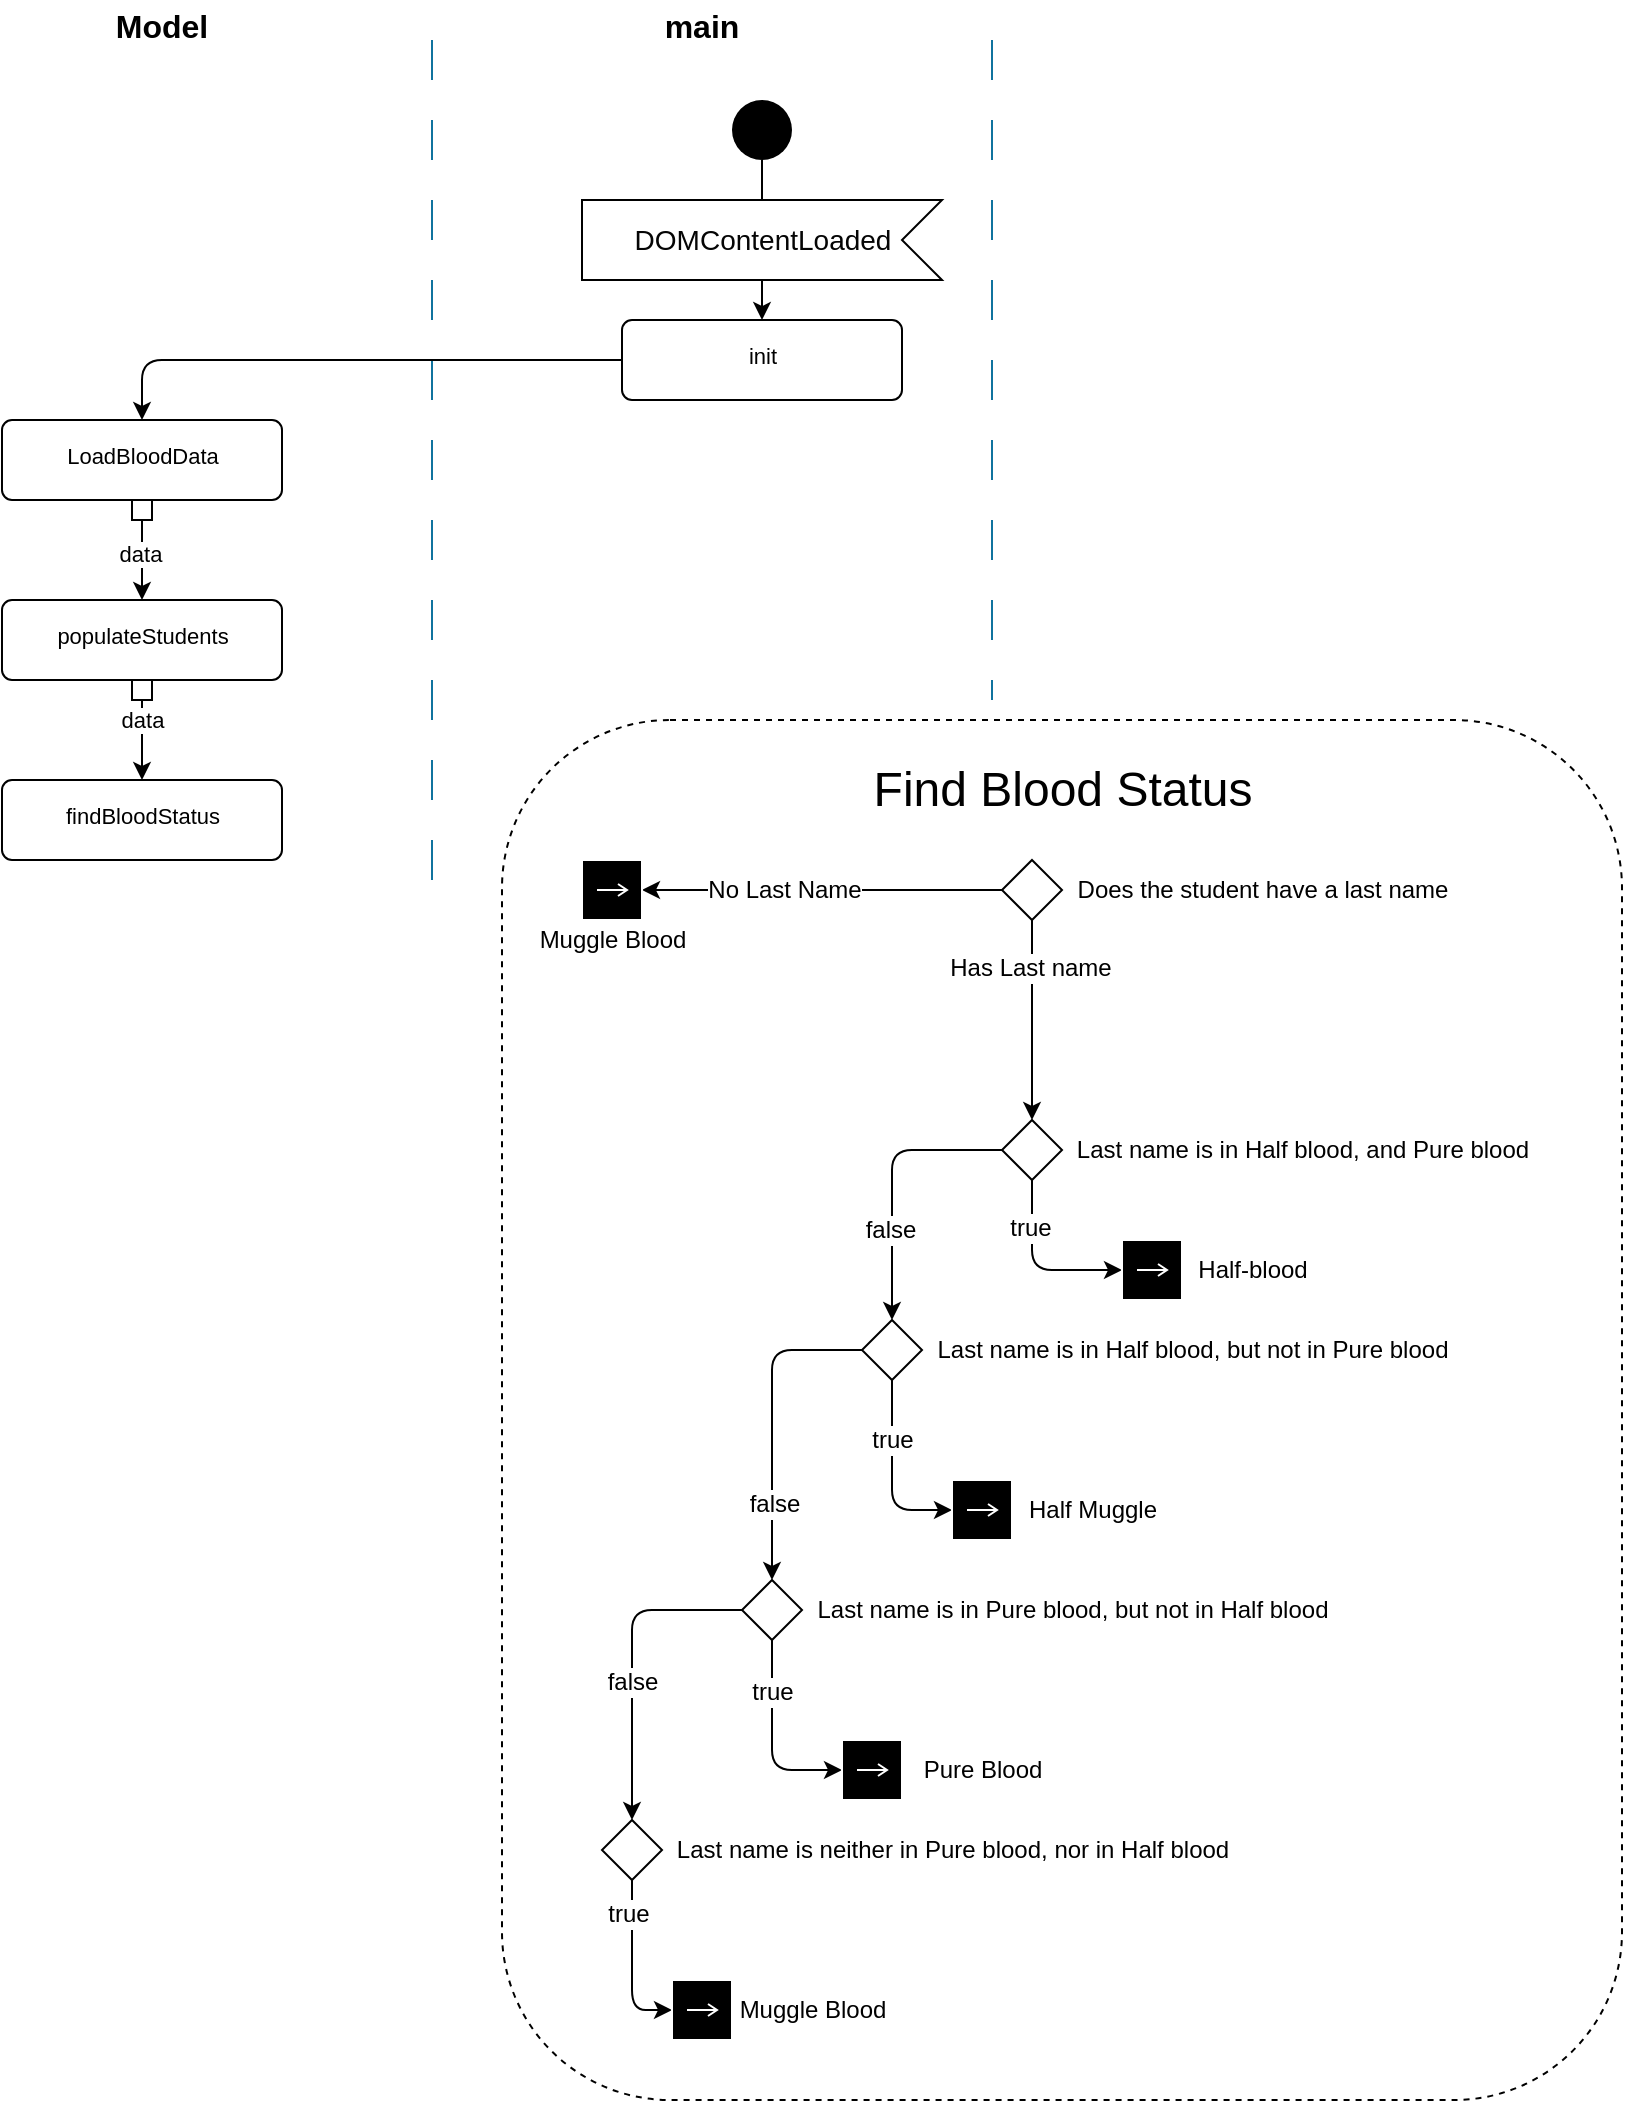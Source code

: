 <mxfile>
    <diagram id="LOGTFjPnKAOBGnCsJvbx" name="Page-1">
        <mxGraphModel dx="1244" dy="839" grid="1" gridSize="10" guides="1" tooltips="1" connect="1" arrows="1" fold="1" page="1" pageScale="1" pageWidth="850" pageHeight="1100" math="0" shadow="0">
            <root>
                <mxCell id="0"/>
                <mxCell id="1" parent="0"/>
                <mxCell id="2" style="edgeStyle=none;html=1;entryX=0.5;entryY=0;entryDx=0;entryDy=0;fontSize=16;startArrow=none;" edge="1" parent="1" source="36" target="12">
                    <mxGeometry relative="1" as="geometry"/>
                </mxCell>
                <mxCell id="3" value="" style="ellipse;fillColor=#000000;strokeColor=none;" vertex="1" parent="1">
                    <mxGeometry x="395" y="70" width="30" height="30" as="geometry"/>
                </mxCell>
                <mxCell id="4" value="" style="line;strokeWidth=1;direction=south;html=1;dashed=1;dashPattern=20 20;fillColor=#b1ddf0;strokeColor=#10739e;" vertex="1" parent="1">
                    <mxGeometry x="240" y="40" width="10" height="430" as="geometry"/>
                </mxCell>
                <mxCell id="5" value="Model" style="text;align=center;fontSize=16;fontStyle=1;spacing=-1;" vertex="1" parent="1">
                    <mxGeometry x="80" y="20" width="60" height="20" as="geometry"/>
                </mxCell>
                <mxCell id="6" value="main" style="text;align=center;fontSize=16;fontStyle=1;spacing=-1;" vertex="1" parent="1">
                    <mxGeometry x="350" y="20" width="60" height="20" as="geometry"/>
                </mxCell>
                <mxCell id="7" value="" style="line;strokeWidth=1;direction=south;html=1;dashed=1;dashPattern=20 20;fillColor=#b1ddf0;strokeColor=#10739e;" vertex="1" parent="1">
                    <mxGeometry x="520" y="40" width="10" height="330" as="geometry"/>
                </mxCell>
                <mxCell id="12" value="&lt;font style=&quot;font-size: 11px&quot;&gt;init&lt;/font&gt;" style="html=1;align=center;verticalAlign=top;rounded=1;absoluteArcSize=1;arcSize=10;dashed=0;fontSize=16;" vertex="1" parent="1">
                    <mxGeometry x="340" y="180" width="140" height="40" as="geometry"/>
                </mxCell>
                <mxCell id="90" style="edgeStyle=none;html=1;entryX=0.5;entryY=0;entryDx=0;entryDy=0;startArrow=none;" edge="1" parent="1" source="94" target="20">
                    <mxGeometry relative="1" as="geometry"/>
                </mxCell>
                <mxCell id="96" value="data" style="edgeLabel;html=1;align=center;verticalAlign=middle;resizable=0;points=[];" vertex="1" connectable="0" parent="90">
                    <mxGeometry x="-0.147" y="-1" relative="1" as="geometry">
                        <mxPoint as="offset"/>
                    </mxGeometry>
                </mxCell>
                <mxCell id="14" value="&lt;font style=&quot;font-size: 11px&quot;&gt;LoadBloodData&lt;/font&gt;" style="html=1;align=center;verticalAlign=top;rounded=1;absoluteArcSize=1;arcSize=10;dashed=0;fontSize=16;" vertex="1" parent="1">
                    <mxGeometry x="30" y="230" width="140" height="40" as="geometry"/>
                </mxCell>
                <mxCell id="15" style="edgeStyle=none;html=1;entryX=0.5;entryY=0;entryDx=0;entryDy=0;fontSize=16;" edge="1" parent="1" source="12" target="14">
                    <mxGeometry relative="1" as="geometry">
                        <mxPoint x="880" y="180.0" as="sourcePoint"/>
                        <mxPoint x="100" y="250" as="targetPoint"/>
                        <Array as="points">
                            <mxPoint x="100" y="200"/>
                        </Array>
                    </mxGeometry>
                </mxCell>
                <mxCell id="93" style="edgeStyle=none;html=1;entryX=0.5;entryY=0;entryDx=0;entryDy=0;startArrow=none;" edge="1" parent="1" source="98" target="92">
                    <mxGeometry relative="1" as="geometry"/>
                </mxCell>
                <mxCell id="97" value="data" style="edgeLabel;html=1;align=center;verticalAlign=middle;resizable=0;points=[];" vertex="1" connectable="0" parent="93">
                    <mxGeometry x="0.104" y="-2" relative="1" as="geometry">
                        <mxPoint x="2" y="-12" as="offset"/>
                    </mxGeometry>
                </mxCell>
                <mxCell id="20" value="&lt;font style=&quot;font-size: 11px&quot;&gt;populateStudents&lt;/font&gt;" style="html=1;align=center;verticalAlign=top;rounded=1;absoluteArcSize=1;arcSize=10;dashed=0;fontSize=16;" vertex="1" parent="1">
                    <mxGeometry x="30" y="320" width="140" height="40" as="geometry"/>
                </mxCell>
                <mxCell id="36" value="DOMContentLoaded" style="html=1;shape=mxgraph.infographic.ribbonSimple;notch1=20;notch2=0;align=center;verticalAlign=middle;fontSize=14;fontStyle=0;flipH=1;fillColor=#FFFFFF;fontColor=#050505;" vertex="1" parent="1">
                    <mxGeometry x="320" y="120" width="180" height="40" as="geometry"/>
                </mxCell>
                <mxCell id="37" value="" style="edgeStyle=none;html=1;entryX=0;entryY=0;entryDx=90;entryDy=0;fontSize=16;endArrow=none;entryPerimeter=0;" edge="1" parent="1" source="3" target="36">
                    <mxGeometry relative="1" as="geometry">
                        <mxPoint x="375" y="100" as="sourcePoint"/>
                        <mxPoint x="375" y="230" as="targetPoint"/>
                    </mxGeometry>
                </mxCell>
                <mxCell id="92" value="&lt;font style=&quot;font-size: 11px&quot;&gt;findBloodStatus&lt;/font&gt;" style="html=1;align=center;verticalAlign=top;rounded=1;absoluteArcSize=1;arcSize=10;dashed=0;fontSize=16;" vertex="1" parent="1">
                    <mxGeometry x="30" y="410" width="140" height="40" as="geometry"/>
                </mxCell>
                <mxCell id="94" value="" style="fillColor=#ffffff;strokeColor=#000000;fontSize=11;" vertex="1" parent="1">
                    <mxGeometry x="95" y="270" width="10" height="10" as="geometry"/>
                </mxCell>
                <mxCell id="95" value="" style="edgeStyle=none;html=1;entryX=0.5;entryY=0;entryDx=0;entryDy=0;endArrow=none;" edge="1" parent="1" source="14" target="94">
                    <mxGeometry relative="1" as="geometry">
                        <mxPoint x="100" y="270" as="sourcePoint"/>
                        <mxPoint x="100" y="320" as="targetPoint"/>
                    </mxGeometry>
                </mxCell>
                <mxCell id="98" value="" style="fillColor=#ffffff;strokeColor=#000000;fontSize=11;" vertex="1" parent="1">
                    <mxGeometry x="95" y="360" width="10" height="10" as="geometry"/>
                </mxCell>
                <mxCell id="99" value="" style="edgeStyle=none;html=1;entryX=0.5;entryY=0;entryDx=0;entryDy=0;endArrow=none;" edge="1" parent="1" source="20" target="98">
                    <mxGeometry relative="1" as="geometry">
                        <mxPoint x="100" y="360" as="sourcePoint"/>
                        <mxPoint x="100" y="410" as="targetPoint"/>
                    </mxGeometry>
                </mxCell>
                <mxCell id="101" value="" style="whiteSpace=wrap;html=1;dashed=1;fillColor=none;rounded=1;glass=0;allowArrows=0;connectable=0;recursiveResize=0;pointerEvents=0;" vertex="1" parent="1">
                    <mxGeometry x="280" y="380" width="560" height="690" as="geometry"/>
                </mxCell>
                <mxCell id="102" value="Find Blood Status" style="text;html=1;align=center;verticalAlign=middle;resizable=0;points=[];autosize=1;strokeColor=none;fillColor=none;fontSize=24;" vertex="1" parent="1">
                    <mxGeometry x="460" y="400" width="200" height="30" as="geometry"/>
                </mxCell>
                <mxCell id="105" style="edgeStyle=none;html=1;fontSize=24;entryX=0.5;entryY=0;entryDx=0;entryDy=0;" edge="1" parent="1" source="103" target="111">
                    <mxGeometry relative="1" as="geometry">
                        <mxPoint x="545" y="630" as="targetPoint"/>
                    </mxGeometry>
                </mxCell>
                <mxCell id="106" value="Has Last name" style="edgeLabel;html=1;align=center;verticalAlign=middle;resizable=0;points=[];fontSize=12;" vertex="1" connectable="0" parent="105">
                    <mxGeometry x="-0.527" y="-1" relative="1" as="geometry">
                        <mxPoint as="offset"/>
                    </mxGeometry>
                </mxCell>
                <mxCell id="107" style="edgeStyle=none;html=1;fontSize=12;entryX=1;entryY=0.5;entryDx=0;entryDy=0;" edge="1" parent="1" source="103" target="109">
                    <mxGeometry relative="1" as="geometry">
                        <mxPoint x="350" y="465" as="targetPoint"/>
                    </mxGeometry>
                </mxCell>
                <mxCell id="108" value="No Last Name" style="edgeLabel;html=1;align=center;verticalAlign=middle;resizable=0;points=[];fontSize=12;" vertex="1" connectable="0" parent="107">
                    <mxGeometry x="0.618" relative="1" as="geometry">
                        <mxPoint x="36" as="offset"/>
                    </mxGeometry>
                </mxCell>
                <mxCell id="103" value="" style="rhombus;rounded=0;glass=0;pointerEvents=0;fontSize=24;fillColor=default;" vertex="1" parent="1">
                    <mxGeometry x="530" y="450" width="30" height="30" as="geometry"/>
                </mxCell>
                <mxCell id="109" value="" style="shape=mxgraph.uml25.inputPin;html=1;points=[[0,0.5],[1,0.5]];strokeColor=#ffffff;fillColor=#000000;flipH=1;rounded=0;glass=0;pointerEvents=0;fontSize=12;" vertex="1" parent="1">
                    <mxGeometry x="320" y="450" width="30" height="30" as="geometry"/>
                </mxCell>
                <mxCell id="110" value="Muggle Blood" style="text;html=1;align=center;verticalAlign=middle;resizable=0;points=[];autosize=1;strokeColor=none;fillColor=none;fontSize=12;" vertex="1" parent="1">
                    <mxGeometry x="290" y="480" width="90" height="20" as="geometry"/>
                </mxCell>
                <mxCell id="115" style="edgeStyle=none;html=1;exitX=0.5;exitY=1;exitDx=0;exitDy=0;fontSize=12;entryX=0;entryY=0.5;entryDx=0;entryDy=0;" edge="1" parent="1" source="111" target="114">
                    <mxGeometry relative="1" as="geometry">
                        <mxPoint x="544.762" y="640" as="targetPoint"/>
                        <Array as="points">
                            <mxPoint x="545" y="655"/>
                        </Array>
                    </mxGeometry>
                </mxCell>
                <mxCell id="117" value="true" style="edgeLabel;html=1;align=center;verticalAlign=middle;resizable=0;points=[];fontSize=12;" vertex="1" connectable="0" parent="115">
                    <mxGeometry x="-0.462" y="-1" relative="1" as="geometry">
                        <mxPoint as="offset"/>
                    </mxGeometry>
                </mxCell>
                <mxCell id="119" style="edgeStyle=none;html=1;entryX=0.5;entryY=0;entryDx=0;entryDy=0;fontSize=12;" edge="1" parent="1" source="111" target="118">
                    <mxGeometry relative="1" as="geometry">
                        <Array as="points">
                            <mxPoint x="475" y="595"/>
                        </Array>
                    </mxGeometry>
                </mxCell>
                <mxCell id="127" value="false" style="edgeLabel;html=1;align=center;verticalAlign=middle;resizable=0;points=[];fontSize=12;" vertex="1" connectable="0" parent="119">
                    <mxGeometry x="0.353" y="-1" relative="1" as="geometry">
                        <mxPoint as="offset"/>
                    </mxGeometry>
                </mxCell>
                <mxCell id="111" value="" style="rhombus;rounded=0;glass=0;pointerEvents=0;fontSize=12;fillColor=default;" vertex="1" parent="1">
                    <mxGeometry x="530" y="580" width="30" height="30" as="geometry"/>
                </mxCell>
                <mxCell id="112" value="Does the student have a last name" style="text;html=1;align=center;verticalAlign=middle;resizable=0;points=[];autosize=1;strokeColor=none;fillColor=none;fontSize=12;" vertex="1" parent="1">
                    <mxGeometry x="560" y="455" width="200" height="20" as="geometry"/>
                </mxCell>
                <mxCell id="113" value="Last name is in Half blood, and Pure blood" style="text;html=1;align=center;verticalAlign=middle;resizable=0;points=[];autosize=1;strokeColor=none;fillColor=none;fontSize=12;" vertex="1" parent="1">
                    <mxGeometry x="560" y="585" width="240" height="20" as="geometry"/>
                </mxCell>
                <mxCell id="114" value="" style="shape=mxgraph.uml25.inputPin;html=1;points=[[0,0.5],[1,0.5]];strokeColor=#ffffff;fillColor=#000000;flipH=1;rounded=0;glass=0;pointerEvents=0;fontSize=12;" vertex="1" parent="1">
                    <mxGeometry x="590" y="640" width="30" height="30" as="geometry"/>
                </mxCell>
                <mxCell id="116" value="Half-blood" style="text;html=1;align=center;verticalAlign=middle;resizable=0;points=[];autosize=1;strokeColor=none;fillColor=none;fontSize=12;" vertex="1" parent="1">
                    <mxGeometry x="620" y="645" width="70" height="20" as="geometry"/>
                </mxCell>
                <mxCell id="123" value="true" style="edgeStyle=none;html=1;entryX=0;entryY=0.5;entryDx=0;entryDy=0;fontSize=12;" edge="1" parent="1" source="118" target="121">
                    <mxGeometry x="-0.368" relative="1" as="geometry">
                        <Array as="points">
                            <mxPoint x="475" y="775"/>
                        </Array>
                        <mxPoint as="offset"/>
                    </mxGeometry>
                </mxCell>
                <mxCell id="125" style="edgeStyle=none;html=1;entryX=0.5;entryY=0;entryDx=0;entryDy=0;fontSize=12;" edge="1" parent="1" source="118" target="124">
                    <mxGeometry relative="1" as="geometry">
                        <Array as="points">
                            <mxPoint x="415" y="695"/>
                        </Array>
                    </mxGeometry>
                </mxCell>
                <mxCell id="126" value="false" style="edgeLabel;html=1;align=center;verticalAlign=middle;resizable=0;points=[];fontSize=12;" vertex="1" connectable="0" parent="125">
                    <mxGeometry x="0.521" y="1" relative="1" as="geometry">
                        <mxPoint as="offset"/>
                    </mxGeometry>
                </mxCell>
                <mxCell id="118" value="" style="rhombus;rounded=0;glass=0;pointerEvents=0;fontSize=12;fillColor=default;" vertex="1" parent="1">
                    <mxGeometry x="460" y="680" width="30" height="30" as="geometry"/>
                </mxCell>
                <mxCell id="120" value="Last name is in Half blood, but not in Pure blood" style="text;html=1;align=center;verticalAlign=middle;resizable=0;points=[];autosize=1;strokeColor=none;fillColor=none;fontSize=12;" vertex="1" parent="1">
                    <mxGeometry x="490" y="685" width="270" height="20" as="geometry"/>
                </mxCell>
                <mxCell id="121" value="" style="shape=mxgraph.uml25.inputPin;html=1;points=[[0,0.5],[1,0.5]];strokeColor=#ffffff;fillColor=#000000;flipH=1;rounded=0;glass=0;pointerEvents=0;fontSize=12;" vertex="1" parent="1">
                    <mxGeometry x="505" y="760" width="30" height="30" as="geometry"/>
                </mxCell>
                <mxCell id="122" value="Half Muggle" style="text;html=1;align=center;verticalAlign=middle;resizable=0;points=[];autosize=1;strokeColor=none;fillColor=none;fontSize=12;" vertex="1" parent="1">
                    <mxGeometry x="535" y="765" width="80" height="20" as="geometry"/>
                </mxCell>
                <mxCell id="131" style="edgeStyle=none;html=1;entryX=0;entryY=0.5;entryDx=0;entryDy=0;fontSize=12;" edge="1" parent="1" source="124" target="129">
                    <mxGeometry relative="1" as="geometry">
                        <Array as="points">
                            <mxPoint x="415" y="905"/>
                        </Array>
                    </mxGeometry>
                </mxCell>
                <mxCell id="132" value="true" style="edgeLabel;html=1;align=center;verticalAlign=middle;resizable=0;points=[];fontSize=12;" vertex="1" connectable="0" parent="131">
                    <mxGeometry x="-0.491" relative="1" as="geometry">
                        <mxPoint as="offset"/>
                    </mxGeometry>
                </mxCell>
                <mxCell id="134" style="edgeStyle=none;html=1;entryX=0.5;entryY=0;entryDx=0;entryDy=0;fontSize=12;" edge="1" parent="1" source="124" target="133">
                    <mxGeometry relative="1" as="geometry">
                        <Array as="points">
                            <mxPoint x="345" y="825"/>
                        </Array>
                    </mxGeometry>
                </mxCell>
                <mxCell id="135" value="false" style="edgeLabel;html=1;align=center;verticalAlign=middle;resizable=0;points=[];fontSize=12;" vertex="1" connectable="0" parent="134">
                    <mxGeometry x="0.134" relative="1" as="geometry">
                        <mxPoint as="offset"/>
                    </mxGeometry>
                </mxCell>
                <mxCell id="124" value="" style="rhombus;rounded=0;glass=0;pointerEvents=0;fontSize=12;fillColor=default;" vertex="1" parent="1">
                    <mxGeometry x="400" y="810" width="30" height="30" as="geometry"/>
                </mxCell>
                <mxCell id="128" value="Last name is in Pure blood, but not in Half blood" style="text;html=1;align=center;verticalAlign=middle;resizable=0;points=[];autosize=1;strokeColor=none;fillColor=none;fontSize=12;" vertex="1" parent="1">
                    <mxGeometry x="430" y="815" width="270" height="20" as="geometry"/>
                </mxCell>
                <mxCell id="129" value="" style="shape=mxgraph.uml25.inputPin;html=1;points=[[0,0.5],[1,0.5]];strokeColor=#ffffff;fillColor=#000000;flipH=1;rounded=0;glass=0;pointerEvents=0;fontSize=12;" vertex="1" parent="1">
                    <mxGeometry x="450" y="890" width="30" height="30" as="geometry"/>
                </mxCell>
                <mxCell id="130" value="Pure Blood" style="text;html=1;align=center;verticalAlign=middle;resizable=0;points=[];autosize=1;strokeColor=none;fillColor=none;fontSize=12;" vertex="1" parent="1">
                    <mxGeometry x="485" y="895" width="70" height="20" as="geometry"/>
                </mxCell>
                <mxCell id="139" style="edgeStyle=none;html=1;entryX=0;entryY=0.5;entryDx=0;entryDy=0;fontSize=12;" edge="1" parent="1" source="133" target="137">
                    <mxGeometry relative="1" as="geometry">
                        <Array as="points">
                            <mxPoint x="345" y="1025"/>
                        </Array>
                    </mxGeometry>
                </mxCell>
                <mxCell id="140" value="true" style="edgeLabel;html=1;align=center;verticalAlign=middle;resizable=0;points=[];fontSize=12;" vertex="1" connectable="0" parent="139">
                    <mxGeometry x="-0.611" y="-2" relative="1" as="geometry">
                        <mxPoint as="offset"/>
                    </mxGeometry>
                </mxCell>
                <mxCell id="133" value="" style="rhombus;rounded=0;glass=0;pointerEvents=0;fontSize=12;fillColor=default;" vertex="1" parent="1">
                    <mxGeometry x="330" y="930" width="30" height="30" as="geometry"/>
                </mxCell>
                <mxCell id="136" value="Last name is neither in Pure blood, nor in Half blood" style="text;html=1;align=center;verticalAlign=middle;resizable=0;points=[];autosize=1;strokeColor=none;fillColor=none;fontSize=12;" vertex="1" parent="1">
                    <mxGeometry x="360" y="935" width="290" height="20" as="geometry"/>
                </mxCell>
                <mxCell id="137" value="" style="shape=mxgraph.uml25.inputPin;html=1;points=[[0,0.5],[1,0.5]];strokeColor=#ffffff;fillColor=#000000;flipH=1;rounded=0;glass=0;pointerEvents=0;fontSize=12;" vertex="1" parent="1">
                    <mxGeometry x="365" y="1010" width="30" height="30" as="geometry"/>
                </mxCell>
                <mxCell id="138" value="Muggle Blood" style="text;html=1;align=center;verticalAlign=middle;resizable=0;points=[];autosize=1;strokeColor=none;fillColor=none;fontSize=12;" vertex="1" parent="1">
                    <mxGeometry x="390" y="1015" width="90" height="20" as="geometry"/>
                </mxCell>
            </root>
        </mxGraphModel>
    </diagram>
</mxfile>
